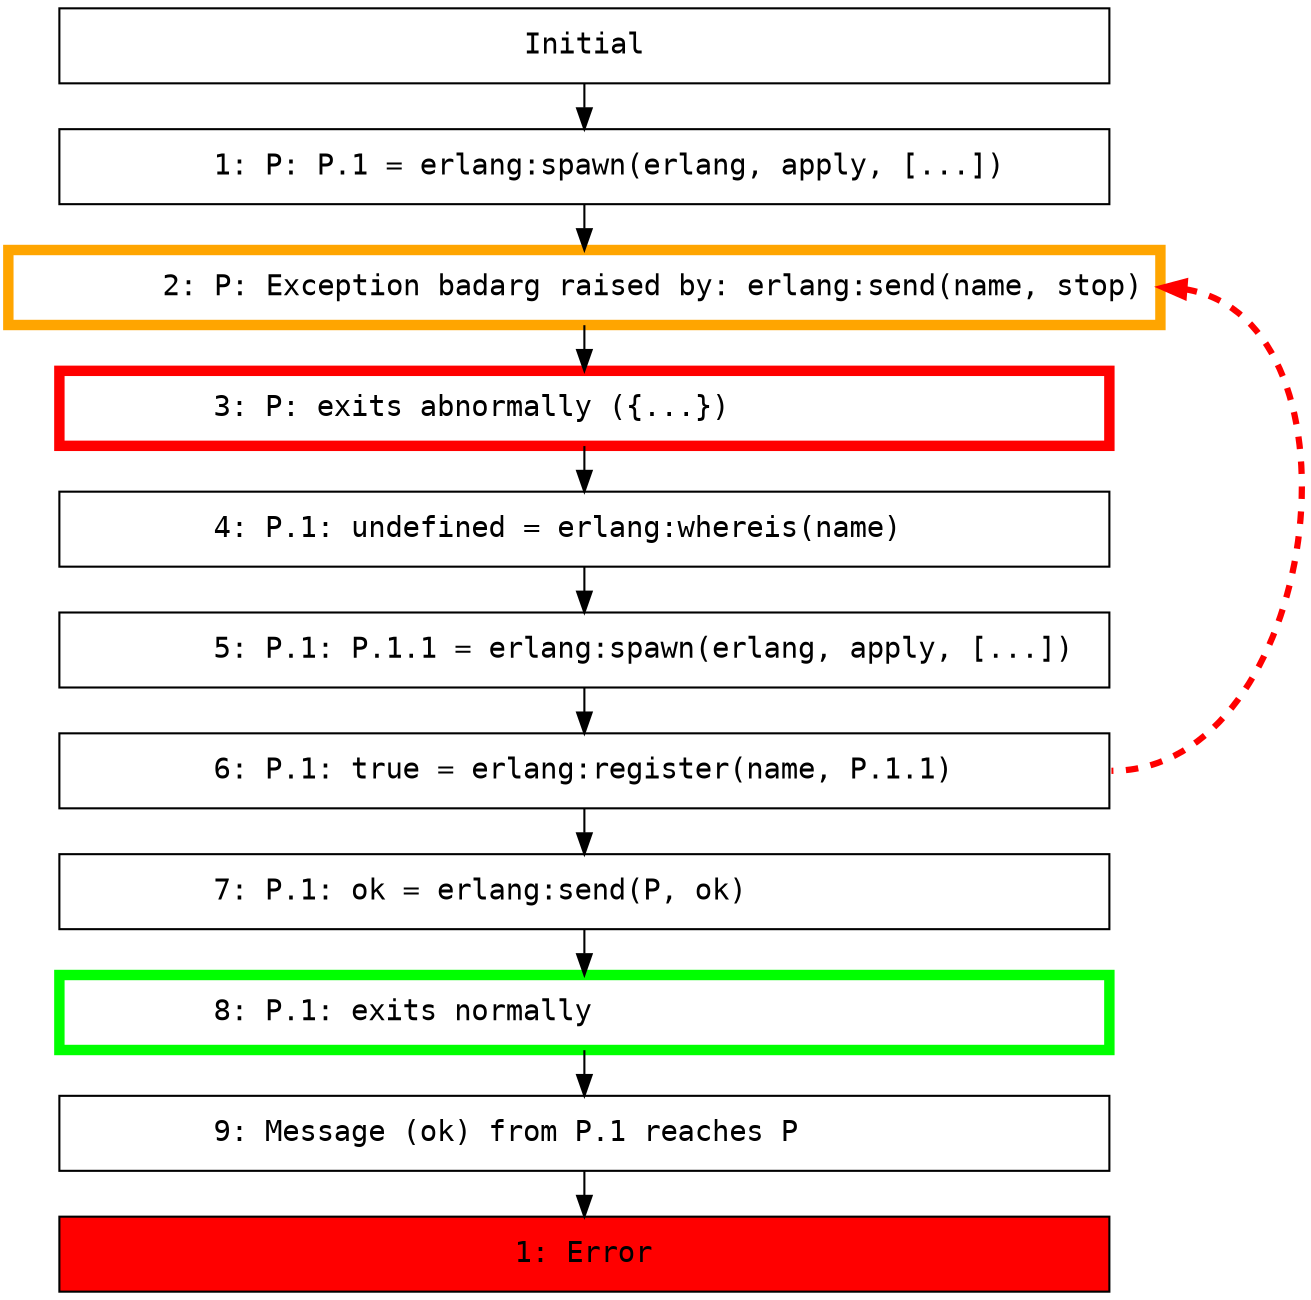 digraph {
  graph [ranksep=0.3]
  node [shape=box,width=7,fontname=Monospace]
  init [label="Initial"];
  subgraph {
    "#Ref<0.0.1.90>" [label="        1: P: P.1 = erlang:spawn(erlang, apply, [...])\l"];
    "init" -> "#Ref<0.0.1.90>"[weight=1000];
    "#Ref<0.0.1.117>" [label="        2: P: Exception badarg raised by: erlang:send(name, stop)\l",color=orange,penwidth=5];
    "#Ref<0.0.1.90>" -> "#Ref<0.0.1.117>"[weight=1000];
    "#Ref<0.0.1.121>" [label="        3: P: exits abnormally ({...})\l",color=red,penwidth=5];
    "#Ref<0.0.1.117>" -> "#Ref<0.0.1.121>"[weight=1000];
    "#Ref<0.0.1.123>" [label="        4: P.1: undefined = erlang:whereis(name)\l"];
    "#Ref<0.0.1.121>" -> "#Ref<0.0.1.123>"[weight=1000];
    "#Ref<0.0.1.125>" [label="        5: P.1: P.1.1 = erlang:spawn(erlang, apply, [...])\l"];
    "#Ref<0.0.1.123>" -> "#Ref<0.0.1.125>"[weight=1000];
    "#Ref<0.0.1.127>" [label="        6: P.1: true = erlang:register(name, P.1.1)\l"];
    "#Ref<0.0.1.125>" -> "#Ref<0.0.1.127>"[weight=1000];
    "#Ref<0.0.1.129>" [label="        7: P.1: ok = erlang:send(P, ok)\l"];
    "#Ref<0.0.1.127>" -> "#Ref<0.0.1.129>"[weight=1000];
    "#Ref<0.0.1.132>" [label="        8: P.1: exits normally\l",color=lime,penwidth=5];
    "#Ref<0.0.1.129>" -> "#Ref<0.0.1.132>"[weight=1000];
    "#Ref<0.0.1.134>" [label="        9: Message (ok) from P.1 reaches P\l"];
    "#Ref<0.0.1.132>" -> "#Ref<0.0.1.134>"[weight=1000];
    "#Ref<0.0.1.117>":e -> "#Ref<0.0.1.127>":e[constraint=false, color=red, dir=back, penwidth=3, style=dashed];
    "#Ref<0.0.1.172>" [label="1: Error",style=filled,fillcolor=red];
    "#Ref<0.0.1.134>" -> "#Ref<0.0.1.172>"[weight=1000];
  }
}
